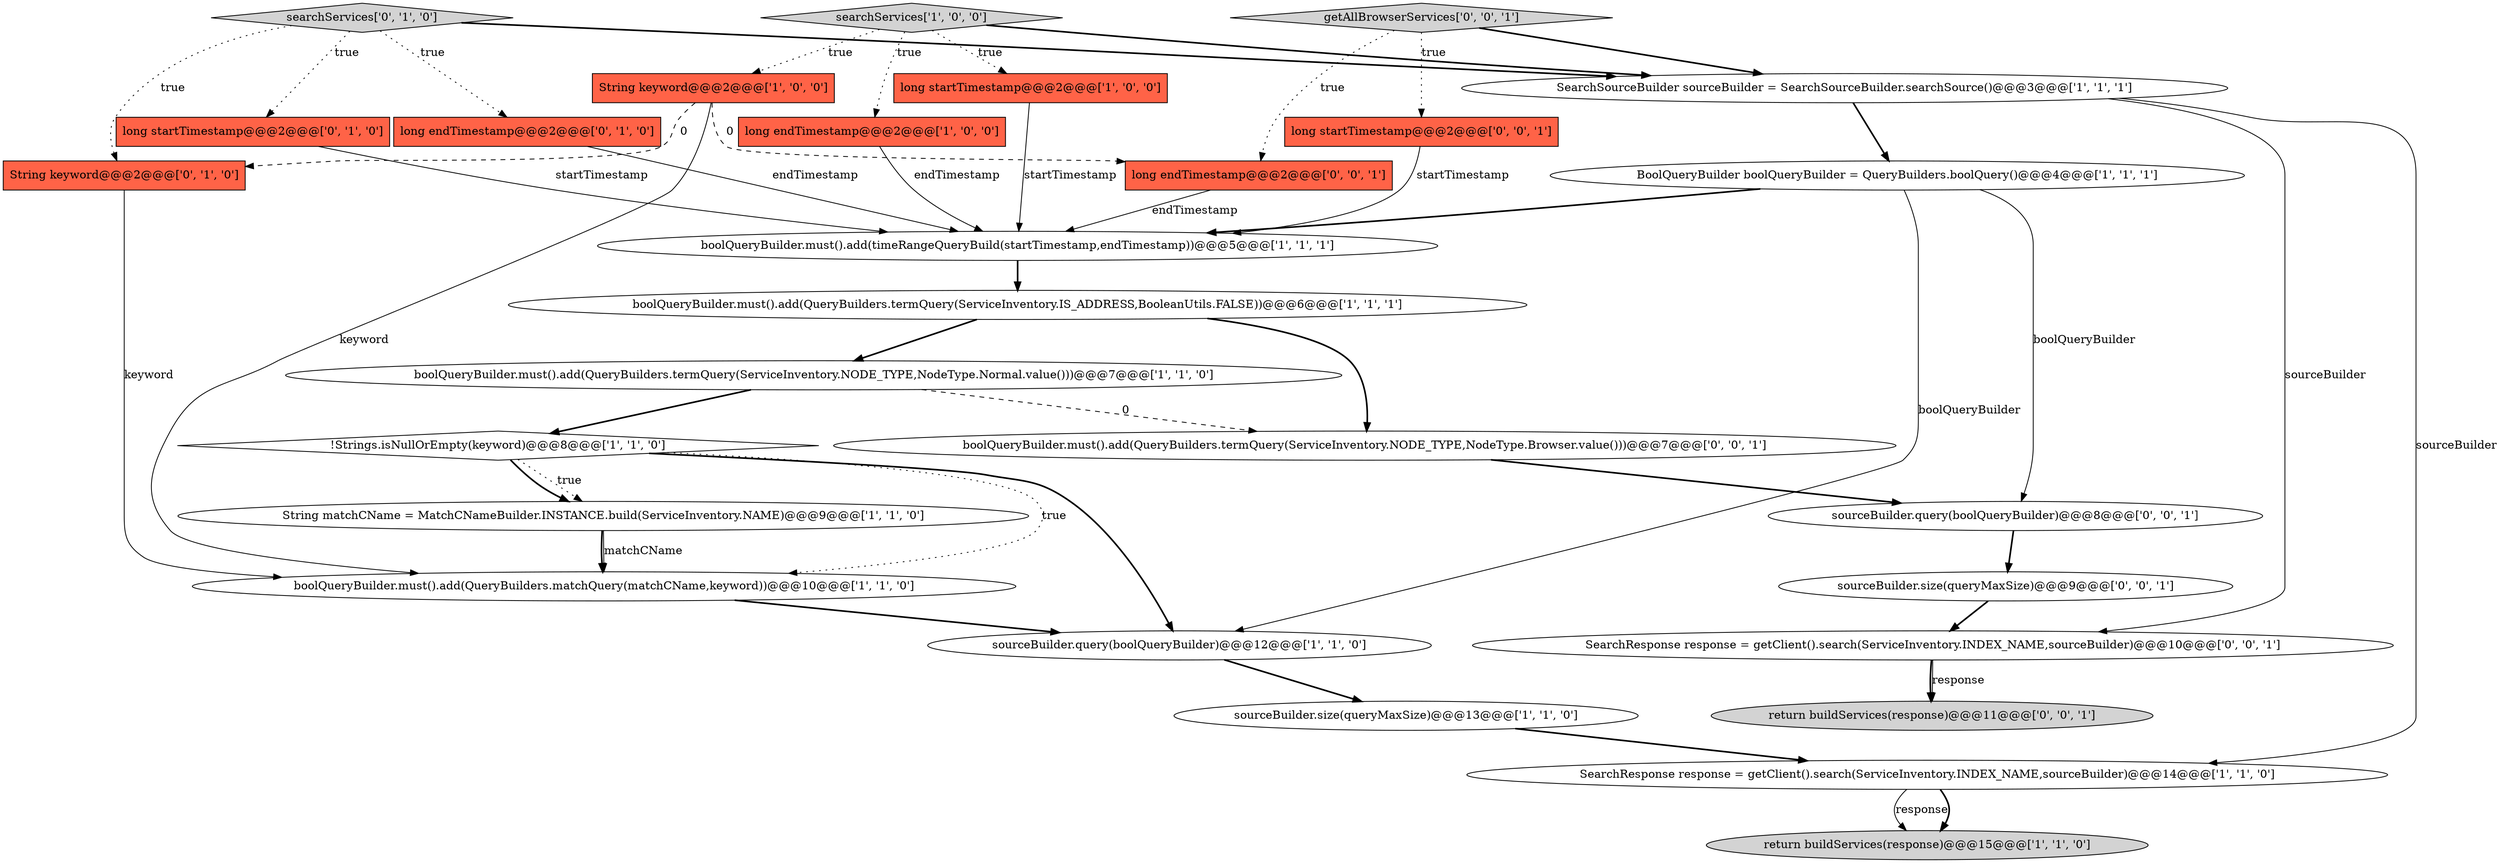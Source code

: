 digraph {
0 [style = filled, label = "sourceBuilder.query(boolQueryBuilder)@@@12@@@['1', '1', '0']", fillcolor = white, shape = ellipse image = "AAA0AAABBB1BBB"];
15 [style = filled, label = "sourceBuilder.size(queryMaxSize)@@@13@@@['1', '1', '0']", fillcolor = white, shape = ellipse image = "AAA0AAABBB1BBB"];
11 [style = filled, label = "String matchCName = MatchCNameBuilder.INSTANCE.build(ServiceInventory.NAME)@@@9@@@['1', '1', '0']", fillcolor = white, shape = ellipse image = "AAA0AAABBB1BBB"];
2 [style = filled, label = "SearchSourceBuilder sourceBuilder = SearchSourceBuilder.searchSource()@@@3@@@['1', '1', '1']", fillcolor = white, shape = ellipse image = "AAA0AAABBB1BBB"];
7 [style = filled, label = "boolQueryBuilder.must().add(QueryBuilders.matchQuery(matchCName,keyword))@@@10@@@['1', '1', '0']", fillcolor = white, shape = ellipse image = "AAA0AAABBB1BBB"];
17 [style = filled, label = "searchServices['0', '1', '0']", fillcolor = lightgray, shape = diamond image = "AAA0AAABBB2BBB"];
10 [style = filled, label = "boolQueryBuilder.must().add(QueryBuilders.termQuery(ServiceInventory.IS_ADDRESS,BooleanUtils.FALSE))@@@6@@@['1', '1', '1']", fillcolor = white, shape = ellipse image = "AAA0AAABBB1BBB"];
18 [style = filled, label = "long startTimestamp@@@2@@@['0', '1', '0']", fillcolor = tomato, shape = box image = "AAA0AAABBB2BBB"];
12 [style = filled, label = "long endTimestamp@@@2@@@['1', '0', '0']", fillcolor = tomato, shape = box image = "AAA0AAABBB1BBB"];
21 [style = filled, label = "sourceBuilder.size(queryMaxSize)@@@9@@@['0', '0', '1']", fillcolor = white, shape = ellipse image = "AAA0AAABBB3BBB"];
1 [style = filled, label = "searchServices['1', '0', '0']", fillcolor = lightgray, shape = diamond image = "AAA0AAABBB1BBB"];
6 [style = filled, label = "long startTimestamp@@@2@@@['1', '0', '0']", fillcolor = tomato, shape = box image = "AAA0AAABBB1BBB"];
9 [style = filled, label = "boolQueryBuilder.must().add(timeRangeQueryBuild(startTimestamp,endTimestamp))@@@5@@@['1', '1', '1']", fillcolor = white, shape = ellipse image = "AAA0AAABBB1BBB"];
23 [style = filled, label = "sourceBuilder.query(boolQueryBuilder)@@@8@@@['0', '0', '1']", fillcolor = white, shape = ellipse image = "AAA0AAABBB3BBB"];
16 [style = filled, label = "long endTimestamp@@@2@@@['0', '1', '0']", fillcolor = tomato, shape = box image = "AAA0AAABBB2BBB"];
3 [style = filled, label = "!Strings.isNullOrEmpty(keyword)@@@8@@@['1', '1', '0']", fillcolor = white, shape = diamond image = "AAA0AAABBB1BBB"];
14 [style = filled, label = "BoolQueryBuilder boolQueryBuilder = QueryBuilders.boolQuery()@@@4@@@['1', '1', '1']", fillcolor = white, shape = ellipse image = "AAA0AAABBB1BBB"];
13 [style = filled, label = "String keyword@@@2@@@['1', '0', '0']", fillcolor = tomato, shape = box image = "AAA1AAABBB1BBB"];
19 [style = filled, label = "String keyword@@@2@@@['0', '1', '0']", fillcolor = tomato, shape = box image = "AAA1AAABBB2BBB"];
22 [style = filled, label = "getAllBrowserServices['0', '0', '1']", fillcolor = lightgray, shape = diamond image = "AAA0AAABBB3BBB"];
26 [style = filled, label = "boolQueryBuilder.must().add(QueryBuilders.termQuery(ServiceInventory.NODE_TYPE,NodeType.Browser.value()))@@@7@@@['0', '0', '1']", fillcolor = white, shape = ellipse image = "AAA0AAABBB3BBB"];
24 [style = filled, label = "SearchResponse response = getClient().search(ServiceInventory.INDEX_NAME,sourceBuilder)@@@10@@@['0', '0', '1']", fillcolor = white, shape = ellipse image = "AAA0AAABBB3BBB"];
4 [style = filled, label = "SearchResponse response = getClient().search(ServiceInventory.INDEX_NAME,sourceBuilder)@@@14@@@['1', '1', '0']", fillcolor = white, shape = ellipse image = "AAA0AAABBB1BBB"];
5 [style = filled, label = "return buildServices(response)@@@15@@@['1', '1', '0']", fillcolor = lightgray, shape = ellipse image = "AAA0AAABBB1BBB"];
20 [style = filled, label = "long startTimestamp@@@2@@@['0', '0', '1']", fillcolor = tomato, shape = box image = "AAA0AAABBB3BBB"];
27 [style = filled, label = "return buildServices(response)@@@11@@@['0', '0', '1']", fillcolor = lightgray, shape = ellipse image = "AAA0AAABBB3BBB"];
25 [style = filled, label = "long endTimestamp@@@2@@@['0', '0', '1']", fillcolor = tomato, shape = box image = "AAA0AAABBB3BBB"];
8 [style = filled, label = "boolQueryBuilder.must().add(QueryBuilders.termQuery(ServiceInventory.NODE_TYPE,NodeType.Normal.value()))@@@7@@@['1', '1', '0']", fillcolor = white, shape = ellipse image = "AAA0AAABBB1BBB"];
18->9 [style = solid, label="startTimestamp"];
3->11 [style = dotted, label="true"];
3->7 [style = dotted, label="true"];
24->27 [style = solid, label="response"];
22->2 [style = bold, label=""];
17->18 [style = dotted, label="true"];
13->7 [style = solid, label="keyword"];
12->9 [style = solid, label="endTimestamp"];
20->9 [style = solid, label="startTimestamp"];
8->3 [style = bold, label=""];
22->25 [style = dotted, label="true"];
3->11 [style = bold, label=""];
7->0 [style = bold, label=""];
10->26 [style = bold, label=""];
21->24 [style = bold, label=""];
25->9 [style = solid, label="endTimestamp"];
14->23 [style = solid, label="boolQueryBuilder"];
9->10 [style = bold, label=""];
13->19 [style = dashed, label="0"];
13->25 [style = dashed, label="0"];
0->15 [style = bold, label=""];
3->0 [style = bold, label=""];
16->9 [style = solid, label="endTimestamp"];
17->16 [style = dotted, label="true"];
1->13 [style = dotted, label="true"];
6->9 [style = solid, label="startTimestamp"];
22->20 [style = dotted, label="true"];
14->0 [style = solid, label="boolQueryBuilder"];
10->8 [style = bold, label=""];
17->2 [style = bold, label=""];
23->21 [style = bold, label=""];
2->24 [style = solid, label="sourceBuilder"];
26->23 [style = bold, label=""];
2->14 [style = bold, label=""];
1->12 [style = dotted, label="true"];
15->4 [style = bold, label=""];
17->19 [style = dotted, label="true"];
2->4 [style = solid, label="sourceBuilder"];
11->7 [style = solid, label="matchCName"];
14->9 [style = bold, label=""];
1->6 [style = dotted, label="true"];
1->2 [style = bold, label=""];
4->5 [style = solid, label="response"];
4->5 [style = bold, label=""];
24->27 [style = bold, label=""];
11->7 [style = bold, label=""];
19->7 [style = solid, label="keyword"];
8->26 [style = dashed, label="0"];
}
